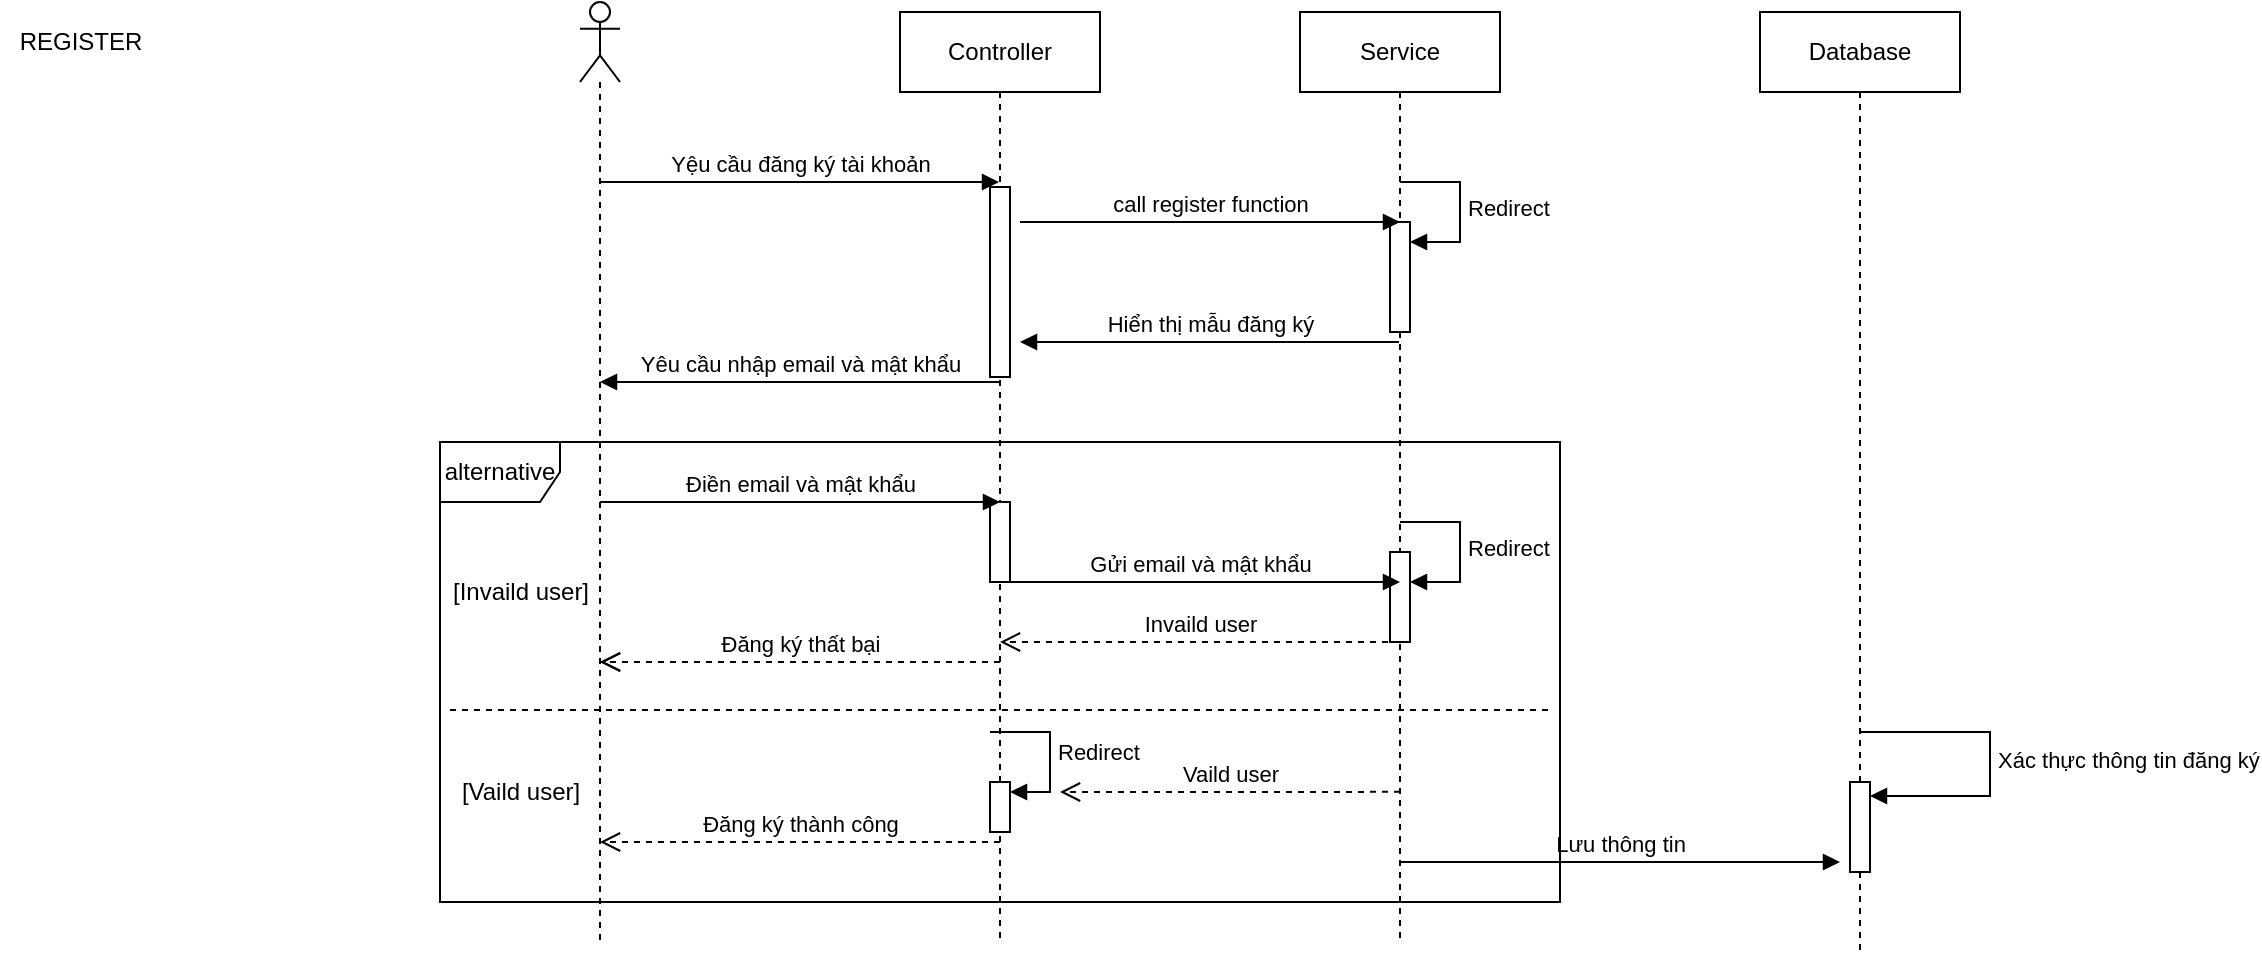 <mxfile version="22.1.18" type="github">
  <diagram name="Trang-1" id="-a8Z6UhnuRNHjZpXbeR-">
    <mxGraphModel dx="1740" dy="491" grid="1" gridSize="10" guides="1" tooltips="1" connect="1" arrows="1" fold="1" page="1" pageScale="1" pageWidth="827" pageHeight="1169" math="0" shadow="0">
      <root>
        <mxCell id="0" />
        <mxCell id="1" parent="0" />
        <mxCell id="4mUNGZykfSJRsMWHa9BW-7" value="REGISTER&lt;br&gt;" style="text;html=1;align=center;verticalAlign=middle;resizable=0;points=[];autosize=1;strokeColor=none;fillColor=none;" vertex="1" parent="1">
          <mxGeometry x="-350" y="95" width="80" height="30" as="geometry" />
        </mxCell>
        <mxCell id="4mUNGZykfSJRsMWHa9BW-8" value="" style="shape=umlLifeline;perimeter=lifelinePerimeter;whiteSpace=wrap;html=1;container=1;dropTarget=0;collapsible=0;recursiveResize=0;outlineConnect=0;portConstraint=eastwest;newEdgeStyle={&quot;curved&quot;:0,&quot;rounded&quot;:0};participant=umlActor;" vertex="1" parent="1">
          <mxGeometry x="-60" y="90" width="20" height="470" as="geometry" />
        </mxCell>
        <mxCell id="4mUNGZykfSJRsMWHa9BW-9" value="Controller" style="shape=umlLifeline;perimeter=lifelinePerimeter;whiteSpace=wrap;html=1;container=1;dropTarget=0;collapsible=0;recursiveResize=0;outlineConnect=0;portConstraint=eastwest;newEdgeStyle={&quot;curved&quot;:0,&quot;rounded&quot;:0};" vertex="1" parent="1">
          <mxGeometry x="100" y="95" width="100" height="465" as="geometry" />
        </mxCell>
        <mxCell id="4mUNGZykfSJRsMWHa9BW-16" value="" style="html=1;points=[[0,0,0,0,5],[0,1,0,0,-5],[1,0,0,0,5],[1,1,0,0,-5]];perimeter=orthogonalPerimeter;outlineConnect=0;targetShapes=umlLifeline;portConstraint=eastwest;newEdgeStyle={&quot;curved&quot;:0,&quot;rounded&quot;:0};" vertex="1" parent="4mUNGZykfSJRsMWHa9BW-9">
          <mxGeometry x="45" y="87.5" width="10" height="95" as="geometry" />
        </mxCell>
        <mxCell id="4mUNGZykfSJRsMWHa9BW-21" value="" style="html=1;points=[[0,0,0,0,5],[0,1,0,0,-5],[1,0,0,0,5],[1,1,0,0,-5]];perimeter=orthogonalPerimeter;outlineConnect=0;targetShapes=umlLifeline;portConstraint=eastwest;newEdgeStyle={&quot;curved&quot;:0,&quot;rounded&quot;:0};" vertex="1" parent="4mUNGZykfSJRsMWHa9BW-9">
          <mxGeometry x="45" y="245" width="10" height="40" as="geometry" />
        </mxCell>
        <mxCell id="4mUNGZykfSJRsMWHa9BW-58" value="" style="html=1;points=[[0,0,0,0,5],[0,1,0,0,-5],[1,0,0,0,5],[1,1,0,0,-5]];perimeter=orthogonalPerimeter;outlineConnect=0;targetShapes=umlLifeline;portConstraint=eastwest;newEdgeStyle={&quot;curved&quot;:0,&quot;rounded&quot;:0};" vertex="1" parent="4mUNGZykfSJRsMWHa9BW-9">
          <mxGeometry x="45" y="385" width="10" height="25" as="geometry" />
        </mxCell>
        <mxCell id="4mUNGZykfSJRsMWHa9BW-10" value="Service" style="shape=umlLifeline;perimeter=lifelinePerimeter;whiteSpace=wrap;html=1;container=1;dropTarget=0;collapsible=0;recursiveResize=0;outlineConnect=0;portConstraint=eastwest;newEdgeStyle={&quot;curved&quot;:0,&quot;rounded&quot;:0};" vertex="1" parent="1">
          <mxGeometry x="300" y="95" width="100" height="465" as="geometry" />
        </mxCell>
        <mxCell id="4mUNGZykfSJRsMWHa9BW-51" value="" style="html=1;points=[[0,0,0,0,5],[0,1,0,0,-5],[1,0,0,0,5],[1,1,0,0,-5]];perimeter=orthogonalPerimeter;outlineConnect=0;targetShapes=umlLifeline;portConstraint=eastwest;newEdgeStyle={&quot;curved&quot;:0,&quot;rounded&quot;:0};" vertex="1" parent="4mUNGZykfSJRsMWHa9BW-10">
          <mxGeometry x="45" y="270" width="10" height="45" as="geometry" />
        </mxCell>
        <mxCell id="4mUNGZykfSJRsMWHa9BW-52" value="Redirect" style="html=1;align=left;spacingLeft=2;endArrow=block;rounded=0;edgeStyle=orthogonalEdgeStyle;curved=0;rounded=0;" edge="1" target="4mUNGZykfSJRsMWHa9BW-51" parent="4mUNGZykfSJRsMWHa9BW-10">
          <mxGeometry relative="1" as="geometry">
            <mxPoint x="50" y="255" as="sourcePoint" />
            <Array as="points">
              <mxPoint x="80" y="285" />
            </Array>
          </mxGeometry>
        </mxCell>
        <mxCell id="4mUNGZykfSJRsMWHa9BW-56" value="" style="html=1;points=[[0,0,0,0,5],[0,1,0,0,-5],[1,0,0,0,5],[1,1,0,0,-5]];perimeter=orthogonalPerimeter;outlineConnect=0;targetShapes=umlLifeline;portConstraint=eastwest;newEdgeStyle={&quot;curved&quot;:0,&quot;rounded&quot;:0};" vertex="1" parent="4mUNGZykfSJRsMWHa9BW-10">
          <mxGeometry x="45" y="105" width="10" height="55" as="geometry" />
        </mxCell>
        <mxCell id="4mUNGZykfSJRsMWHa9BW-57" value="Redirect" style="html=1;align=left;spacingLeft=2;endArrow=block;rounded=0;edgeStyle=orthogonalEdgeStyle;curved=0;rounded=0;" edge="1" target="4mUNGZykfSJRsMWHa9BW-56" parent="4mUNGZykfSJRsMWHa9BW-10">
          <mxGeometry relative="1" as="geometry">
            <mxPoint x="50" y="85" as="sourcePoint" />
            <Array as="points">
              <mxPoint x="80" y="115" />
            </Array>
          </mxGeometry>
        </mxCell>
        <mxCell id="4mUNGZykfSJRsMWHa9BW-11" value="Database" style="shape=umlLifeline;perimeter=lifelinePerimeter;whiteSpace=wrap;html=1;container=1;dropTarget=0;collapsible=0;recursiveResize=0;outlineConnect=0;portConstraint=eastwest;newEdgeStyle={&quot;curved&quot;:0,&quot;rounded&quot;:0};" vertex="1" parent="1">
          <mxGeometry x="530" y="95" width="100" height="470" as="geometry" />
        </mxCell>
        <mxCell id="4mUNGZykfSJRsMWHa9BW-37" value="" style="html=1;points=[[0,0,0,0,5],[0,1,0,0,-5],[1,0,0,0,5],[1,1,0,0,-5]];perimeter=orthogonalPerimeter;outlineConnect=0;targetShapes=umlLifeline;portConstraint=eastwest;newEdgeStyle={&quot;curved&quot;:0,&quot;rounded&quot;:0};" vertex="1" parent="4mUNGZykfSJRsMWHa9BW-11">
          <mxGeometry x="45" y="385" width="10" height="45" as="geometry" />
        </mxCell>
        <mxCell id="4mUNGZykfSJRsMWHa9BW-38" value="Xác thực thông tin đăng ký" style="html=1;align=left;spacingLeft=2;endArrow=block;rounded=0;edgeStyle=orthogonalEdgeStyle;curved=0;rounded=0;" edge="1" target="4mUNGZykfSJRsMWHa9BW-37" parent="4mUNGZykfSJRsMWHa9BW-11" source="4mUNGZykfSJRsMWHa9BW-11">
          <mxGeometry relative="1" as="geometry">
            <mxPoint x="85" y="185" as="sourcePoint" />
            <Array as="points">
              <mxPoint x="115" y="360" />
              <mxPoint x="115" y="392" />
            </Array>
          </mxGeometry>
        </mxCell>
        <mxCell id="4mUNGZykfSJRsMWHa9BW-12" value="Yệu cầu đăng ký tài khoản&lt;br&gt;" style="html=1;verticalAlign=bottom;endArrow=block;curved=0;rounded=0;" edge="1" parent="1" target="4mUNGZykfSJRsMWHa9BW-9">
          <mxGeometry width="80" relative="1" as="geometry">
            <mxPoint x="-50" y="180" as="sourcePoint" />
            <mxPoint x="30" y="190" as="targetPoint" />
          </mxGeometry>
        </mxCell>
        <mxCell id="4mUNGZykfSJRsMWHa9BW-13" value="call register function&lt;br&gt;" style="html=1;verticalAlign=bottom;endArrow=block;curved=0;rounded=0;" edge="1" parent="1">
          <mxGeometry width="80" relative="1" as="geometry">
            <mxPoint x="160" y="200" as="sourcePoint" />
            <mxPoint x="350" y="200" as="targetPoint" />
          </mxGeometry>
        </mxCell>
        <mxCell id="4mUNGZykfSJRsMWHa9BW-14" value="Hiển thị mẫu đăng ký" style="html=1;verticalAlign=bottom;endArrow=block;curved=0;rounded=0;" edge="1" parent="1">
          <mxGeometry width="80" relative="1" as="geometry">
            <mxPoint x="349.5" y="260" as="sourcePoint" />
            <mxPoint x="160" y="260" as="targetPoint" />
          </mxGeometry>
        </mxCell>
        <mxCell id="4mUNGZykfSJRsMWHa9BW-15" value="Yêu cầu nhập email và mật khẩu" style="html=1;verticalAlign=bottom;endArrow=block;curved=0;rounded=0;" edge="1" parent="1">
          <mxGeometry width="80" relative="1" as="geometry">
            <mxPoint x="150" y="280" as="sourcePoint" />
            <mxPoint x="-50" y="280" as="targetPoint" />
          </mxGeometry>
        </mxCell>
        <mxCell id="4mUNGZykfSJRsMWHa9BW-18" value="Điền email và mật khẩu&lt;br&gt;" style="html=1;verticalAlign=bottom;endArrow=block;curved=0;rounded=0;" edge="1" parent="1">
          <mxGeometry width="80" relative="1" as="geometry">
            <mxPoint x="-50" y="340" as="sourcePoint" />
            <mxPoint x="150" y="340" as="targetPoint" />
          </mxGeometry>
        </mxCell>
        <mxCell id="4mUNGZykfSJRsMWHa9BW-19" value="Gửi email và mật khẩu" style="html=1;verticalAlign=bottom;endArrow=block;curved=0;rounded=0;" edge="1" parent="1">
          <mxGeometry width="80" relative="1" as="geometry">
            <mxPoint x="150" y="380" as="sourcePoint" />
            <mxPoint x="350" y="380" as="targetPoint" />
          </mxGeometry>
        </mxCell>
        <mxCell id="4mUNGZykfSJRsMWHa9BW-20" value="Lưu thông tin" style="html=1;verticalAlign=bottom;endArrow=block;curved=0;rounded=0;" edge="1" parent="1">
          <mxGeometry width="80" relative="1" as="geometry">
            <mxPoint x="350" y="520" as="sourcePoint" />
            <mxPoint x="570" y="520" as="targetPoint" />
          </mxGeometry>
        </mxCell>
        <mxCell id="4mUNGZykfSJRsMWHa9BW-23" value="alternative" style="shape=umlFrame;whiteSpace=wrap;html=1;pointerEvents=0;" vertex="1" parent="1">
          <mxGeometry x="-130" y="310" width="560" height="230" as="geometry" />
        </mxCell>
        <mxCell id="4mUNGZykfSJRsMWHa9BW-24" value="Invaild user" style="html=1;verticalAlign=bottom;endArrow=open;dashed=1;endSize=8;curved=0;rounded=0;" edge="1" parent="1">
          <mxGeometry relative="1" as="geometry">
            <mxPoint x="350" y="410" as="sourcePoint" />
            <mxPoint x="150" y="410" as="targetPoint" />
          </mxGeometry>
        </mxCell>
        <mxCell id="4mUNGZykfSJRsMWHa9BW-25" value="Đăng ký thất bại" style="html=1;verticalAlign=bottom;endArrow=open;dashed=1;endSize=8;curved=0;rounded=0;" edge="1" parent="1">
          <mxGeometry relative="1" as="geometry">
            <mxPoint x="150" y="420" as="sourcePoint" />
            <mxPoint x="-50" y="420" as="targetPoint" />
          </mxGeometry>
        </mxCell>
        <mxCell id="4mUNGZykfSJRsMWHa9BW-26" value="[Invaild user]" style="text;html=1;align=center;verticalAlign=middle;resizable=0;points=[];autosize=1;strokeColor=none;fillColor=none;" vertex="1" parent="1">
          <mxGeometry x="-135" y="370" width="90" height="30" as="geometry" />
        </mxCell>
        <mxCell id="4mUNGZykfSJRsMWHa9BW-27" value="[Vaild user]" style="text;html=1;align=center;verticalAlign=middle;resizable=0;points=[];autosize=1;strokeColor=none;fillColor=none;" vertex="1" parent="1">
          <mxGeometry x="-130" y="470" width="80" height="30" as="geometry" />
        </mxCell>
        <mxCell id="4mUNGZykfSJRsMWHa9BW-28" value="Vaild user" style="html=1;verticalAlign=bottom;endArrow=open;dashed=1;endSize=8;curved=0;rounded=0;" edge="1" parent="1">
          <mxGeometry relative="1" as="geometry">
            <mxPoint x="350" y="484.93" as="sourcePoint" />
            <mxPoint x="180" y="485" as="targetPoint" />
          </mxGeometry>
        </mxCell>
        <mxCell id="4mUNGZykfSJRsMWHa9BW-29" value="Đăng ký thất bại" style="html=1;verticalAlign=bottom;endArrow=open;dashed=1;endSize=8;curved=0;rounded=0;" edge="1" parent="1">
          <mxGeometry relative="1" as="geometry">
            <mxPoint x="150" y="420" as="sourcePoint" />
            <mxPoint x="-50" y="420" as="targetPoint" />
          </mxGeometry>
        </mxCell>
        <mxCell id="4mUNGZykfSJRsMWHa9BW-30" value="Đăng ký thành công" style="html=1;verticalAlign=bottom;endArrow=open;dashed=1;endSize=8;curved=0;rounded=0;" edge="1" parent="1">
          <mxGeometry relative="1" as="geometry">
            <mxPoint x="150" y="510" as="sourcePoint" />
            <mxPoint x="-50" y="510" as="targetPoint" />
          </mxGeometry>
        </mxCell>
        <mxCell id="4mUNGZykfSJRsMWHa9BW-50" value="" style="line;strokeWidth=1;fillColor=none;align=left;verticalAlign=middle;spacingTop=-1;spacingLeft=3;spacingRight=3;rotatable=0;labelPosition=right;points=[];portConstraint=eastwest;strokeColor=inherit;dashed=1;" vertex="1" parent="1">
          <mxGeometry x="-125" y="440" width="550" height="8" as="geometry" />
        </mxCell>
        <mxCell id="4mUNGZykfSJRsMWHa9BW-59" value="Redirect" style="html=1;align=left;spacingLeft=2;endArrow=block;rounded=0;edgeStyle=orthogonalEdgeStyle;curved=0;rounded=0;" edge="1" target="4mUNGZykfSJRsMWHa9BW-58" parent="1">
          <mxGeometry relative="1" as="geometry">
            <mxPoint x="145" y="455" as="sourcePoint" />
            <Array as="points">
              <mxPoint x="175" y="485" />
            </Array>
          </mxGeometry>
        </mxCell>
      </root>
    </mxGraphModel>
  </diagram>
</mxfile>
